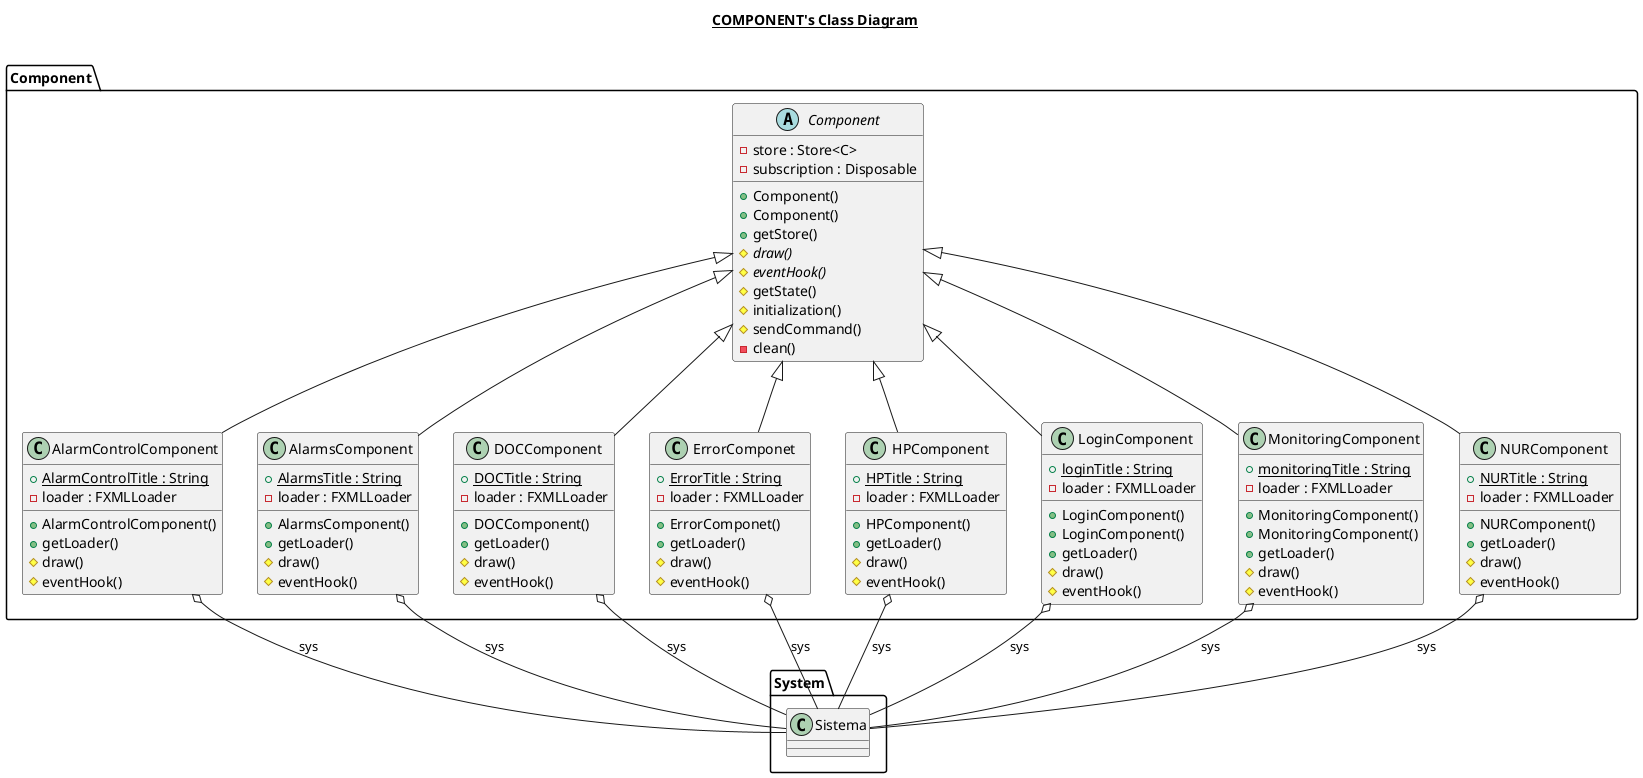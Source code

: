 @startuml

title __COMPONENT's Class Diagram__\n

      class Component.AlarmControlComponent {
          {static} + AlarmControlTitle : String
          - loader : FXMLLoader
          + AlarmControlComponent()
          + getLoader()
          # draw()
          # eventHook()
      }


      class Component.AlarmsComponent {
          {static} + AlarmsTitle : String
          - loader : FXMLLoader
          + AlarmsComponent()
          + getLoader()
          # draw()
          # eventHook()
      }


      abstract class Component.Component {
          - store : Store<C>
          - subscription : Disposable
          + Component()
          + Component()
          + getStore()
          {abstract} # draw()
          {abstract} # eventHook()
          # getState()
          # initialization()
          # sendCommand()
          - clean()
      }


      class Component.DOCComponent {
          {static} + DOCTitle : String
          - loader : FXMLLoader
          + DOCComponent()
          + getLoader()
          # draw()
          # eventHook()
      }


      class Component.ErrorComponet {
          {static} + ErrorTitle : String
          - loader : FXMLLoader
          + ErrorComponet()
          + getLoader()
          # draw()
          # eventHook()
      }


      class Component.HPComponent {
          {static} + HPTitle : String
          - loader : FXMLLoader
          + HPComponent()
          + getLoader()
          # draw()
          # eventHook()
      }


      class Component.LoginComponent {
          {static} + loginTitle : String
          - loader : FXMLLoader
          + LoginComponent()
          + LoginComponent()
          + getLoader()
          # draw()
          # eventHook()
      }


      class Component.MonitoringComponent {
          {static} + monitoringTitle : String
          - loader : FXMLLoader
          + MonitoringComponent()
          + MonitoringComponent()
          + getLoader()
          # draw()
          # eventHook()
      }


      class Component.NURComponent {
          {static} + NURTitle : String
          - loader : FXMLLoader
          + NURComponent()
          + getLoader()
          # draw()
          # eventHook()
      }


  Component.AlarmControlComponent -up-|> Component.Component
  Component.AlarmControlComponent o-- System.Sistema : sys
  Component.AlarmsComponent -up-|> Component.Component
  Component.AlarmsComponent o-- System.Sistema : sys
  Component.DOCComponent -up-|> Component.Component
  Component.DOCComponent o-- System.Sistema : sys
  Component.ErrorComponet -up-|> Component.Component
  Component.ErrorComponet o-- System.Sistema : sys
  Component.HPComponent -up-|> Component.Component
  Component.HPComponent o-- System.Sistema : sys
  Component.LoginComponent -up-|> Component.Component
  Component.LoginComponent o-- System.Sistema : sys
  Component.MonitoringComponent -up-|> Component.Component
  Component.MonitoringComponent o-- System.Sistema : sys
  Component.NURComponent -up-|> Component.Component
  Component.NURComponent o-- System.Sistema : sys

@enduml
